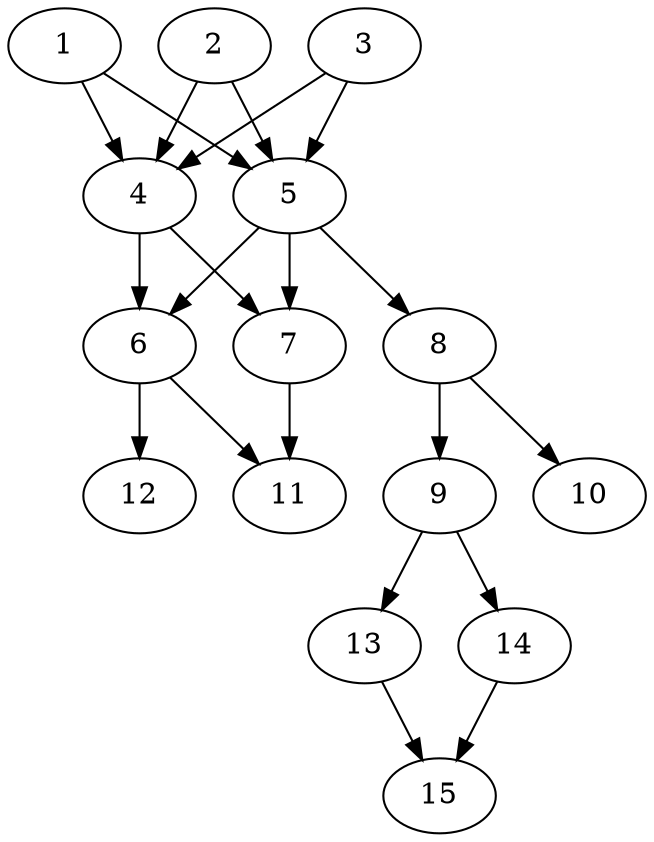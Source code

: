 // DAG automatically generated by daggen at Thu Oct  3 13:59:27 2019
// ./daggen --dot -n 15 --ccr 0.5 --fat 0.5 --regular 0.5 --density 0.9 --mindata 5242880 --maxdata 52428800 
digraph G {
  1 [size="37969920", alpha="0.18", expect_size="18984960"] 
  1 -> 4 [size ="18984960"]
  1 -> 5 [size ="18984960"]
  2 [size="51181568", alpha="0.11", expect_size="25590784"] 
  2 -> 4 [size ="25590784"]
  2 -> 5 [size ="25590784"]
  3 [size="59293696", alpha="0.07", expect_size="29646848"] 
  3 -> 4 [size ="29646848"]
  3 -> 5 [size ="29646848"]
  4 [size="72505344", alpha="0.12", expect_size="36252672"] 
  4 -> 6 [size ="36252672"]
  4 -> 7 [size ="36252672"]
  5 [size="31102976", alpha="0.16", expect_size="15551488"] 
  5 -> 6 [size ="15551488"]
  5 -> 7 [size ="15551488"]
  5 -> 8 [size ="15551488"]
  6 [size="50214912", alpha="0.20", expect_size="25107456"] 
  6 -> 11 [size ="25107456"]
  6 -> 12 [size ="25107456"]
  7 [size="74455040", alpha="0.02", expect_size="37227520"] 
  7 -> 11 [size ="37227520"]
  8 [size="52480000", alpha="0.08", expect_size="26240000"] 
  8 -> 9 [size ="26240000"]
  8 -> 10 [size ="26240000"]
  9 [size="92981248", alpha="0.12", expect_size="46490624"] 
  9 -> 13 [size ="46490624"]
  9 -> 14 [size ="46490624"]
  10 [size="72642560", alpha="0.18", expect_size="36321280"] 
  11 [size="23060480", alpha="0.06", expect_size="11530240"] 
  12 [size="12939264", alpha="0.03", expect_size="6469632"] 
  13 [size="66705408", alpha="0.10", expect_size="33352704"] 
  13 -> 15 [size ="33352704"]
  14 [size="99168256", alpha="0.19", expect_size="49584128"] 
  14 -> 15 [size ="49584128"]
  15 [size="62369792", alpha="0.17", expect_size="31184896"] 
}
